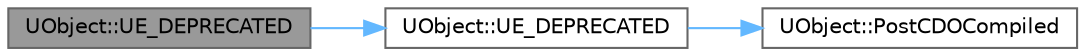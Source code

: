 digraph "UObject::UE_DEPRECATED"
{
 // INTERACTIVE_SVG=YES
 // LATEX_PDF_SIZE
  bgcolor="transparent";
  edge [fontname=Helvetica,fontsize=10,labelfontname=Helvetica,labelfontsize=10];
  node [fontname=Helvetica,fontsize=10,shape=box,height=0.2,width=0.4];
  rankdir="LR";
  Node1 [id="Node000001",label="UObject::UE_DEPRECATED",height=0.2,width=0.4,color="gray40", fillcolor="grey60", style="filled", fontcolor="black",tooltip="Saves just the section(s) for this class into the default ini file for the class (with just the chang..."];
  Node1 -> Node2 [id="edge1_Node000001_Node000002",color="steelblue1",style="solid",tooltip=" "];
  Node2 [id="Node000002",label="UObject::UE_DEPRECATED",height=0.2,width=0.4,color="grey40", fillcolor="white", style="filled",URL="$df/def/classUObject.html#a3cdcad206cce246b7cf9aa25a4d8156d",tooltip="Called after the Blueprint compiler has finished generating the Class Default Object (CDO) for a clas..."];
  Node2 -> Node3 [id="edge2_Node000002_Node000003",color="steelblue1",style="solid",tooltip=" "];
  Node3 [id="Node000003",label="UObject::PostCDOCompiled",height=0.2,width=0.4,color="grey40", fillcolor="white", style="filled",URL="$df/def/classUObject.html#a9cabd6aa00a3f7ca06cb520ffe70f0b7",tooltip="Called after the Blueprint compiler has finished generating the Class Default Object (CDO) for a clas..."];
}
